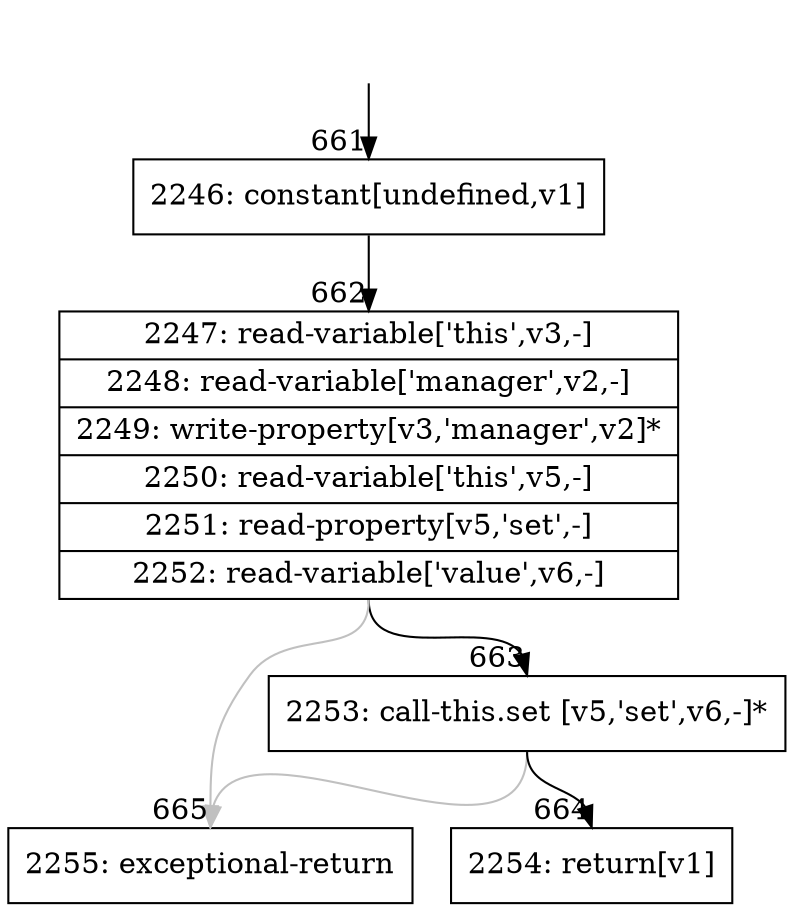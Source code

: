 digraph {
rankdir="TD"
BB_entry58[shape=none,label=""];
BB_entry58 -> BB661 [tailport=s, headport=n, headlabel="    661"]
BB661 [shape=record label="{2246: constant[undefined,v1]}" ] 
BB661 -> BB662 [tailport=s, headport=n, headlabel="      662"]
BB662 [shape=record label="{2247: read-variable['this',v3,-]|2248: read-variable['manager',v2,-]|2249: write-property[v3,'manager',v2]*|2250: read-variable['this',v5,-]|2251: read-property[v5,'set',-]|2252: read-variable['value',v6,-]}" ] 
BB662 -> BB663 [tailport=s, headport=n, headlabel="      663"]
BB662 -> BB665 [tailport=s, headport=n, color=gray, headlabel="      665"]
BB663 [shape=record label="{2253: call-this.set [v5,'set',v6,-]*}" ] 
BB663 -> BB664 [tailport=s, headport=n, headlabel="      664"]
BB663 -> BB665 [tailport=s, headport=n, color=gray]
BB664 [shape=record label="{2254: return[v1]}" ] 
BB665 [shape=record label="{2255: exceptional-return}" ] 
//#$~ 1104
}

